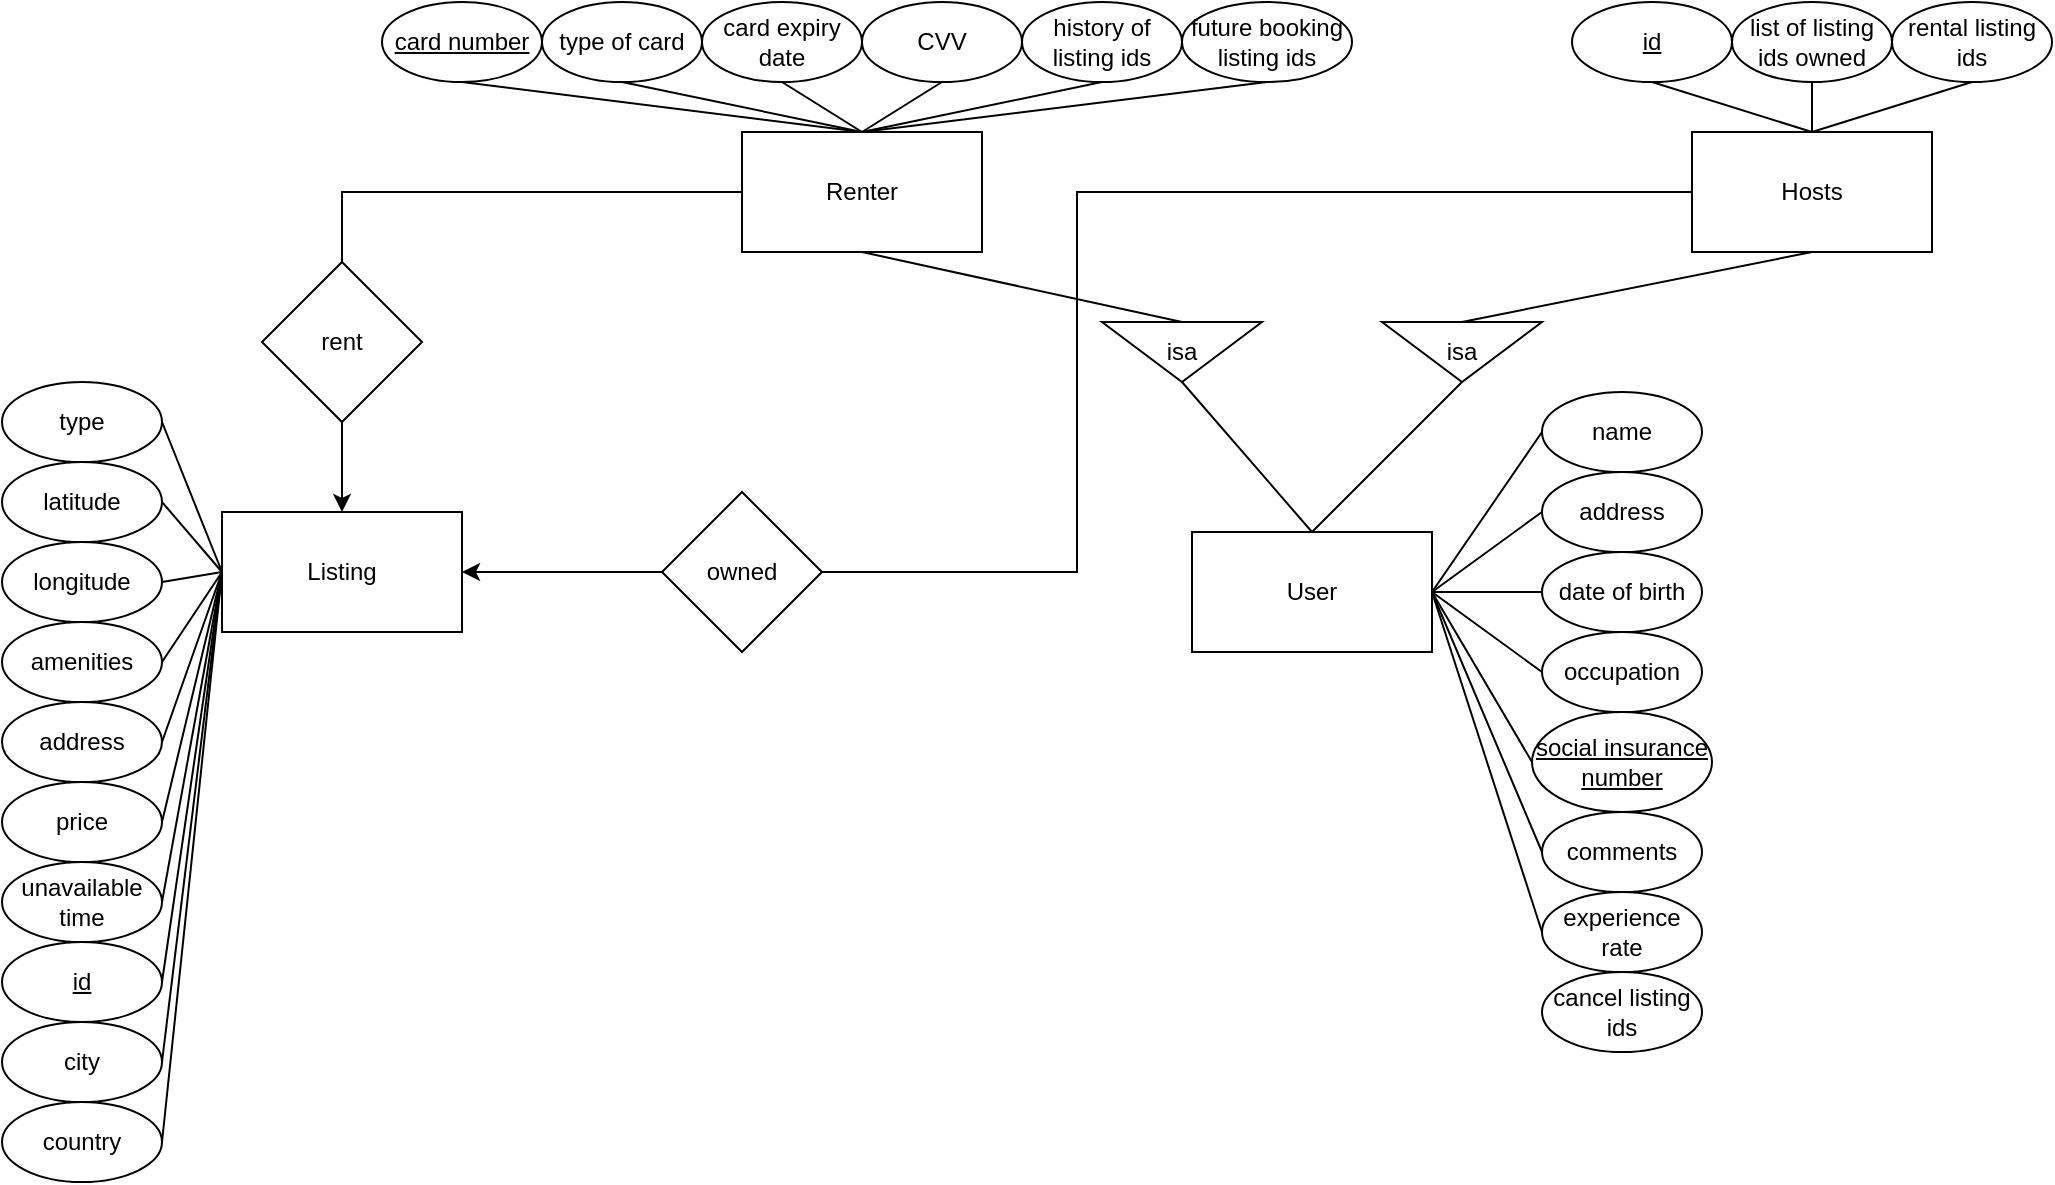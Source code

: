 <mxfile version="10.8.9" type="device"><diagram id="8yRzWXNjSJXslQSQB66t" name="Page-1"><mxGraphModel dx="1116" dy="631" grid="1" gridSize="10" guides="1" tooltips="1" connect="1" arrows="1" fold="1" page="1" pageScale="1" pageWidth="1800" pageHeight="1000" math="0" shadow="0"><root><mxCell id="0"/><mxCell id="1" parent="0"/><mxCell id="qdFnfssBKLaW0PvPbgEs-1" value="Listing" style="rounded=0;whiteSpace=wrap;html=1;" parent="1" vertex="1"><mxGeometry x="250" y="385" width="120" height="60" as="geometry"/></mxCell><mxCell id="qdFnfssBKLaW0PvPbgEs-2" value="type" style="ellipse;whiteSpace=wrap;html=1;" parent="1" vertex="1"><mxGeometry x="140" y="320" width="80" height="40" as="geometry"/></mxCell><mxCell id="qdFnfssBKLaW0PvPbgEs-3" value="latitude" style="ellipse;whiteSpace=wrap;html=1;" parent="1" vertex="1"><mxGeometry x="140" y="360" width="80" height="40" as="geometry"/></mxCell><mxCell id="qdFnfssBKLaW0PvPbgEs-4" value="longitude" style="ellipse;whiteSpace=wrap;html=1;" parent="1" vertex="1"><mxGeometry x="140" y="400" width="80" height="40" as="geometry"/></mxCell><mxCell id="qdFnfssBKLaW0PvPbgEs-5" value="amenities" style="ellipse;whiteSpace=wrap;html=1;" parent="1" vertex="1"><mxGeometry x="140" y="440" width="80" height="40" as="geometry"/></mxCell><mxCell id="qdFnfssBKLaW0PvPbgEs-6" value="" style="endArrow=none;html=1;entryX=0;entryY=0.5;entryDx=0;entryDy=0;exitX=1;exitY=0.5;exitDx=0;exitDy=0;" parent="1" source="qdFnfssBKLaW0PvPbgEs-2" target="qdFnfssBKLaW0PvPbgEs-1" edge="1"><mxGeometry width="50" height="50" relative="1" as="geometry"><mxPoint x="220" y="355" as="sourcePoint"/><mxPoint x="190" y="515" as="targetPoint"/></mxGeometry></mxCell><mxCell id="qdFnfssBKLaW0PvPbgEs-7" value="" style="endArrow=none;html=1;exitX=1;exitY=0.5;exitDx=0;exitDy=0;entryX=0;entryY=0.5;entryDx=0;entryDy=0;" parent="1" source="qdFnfssBKLaW0PvPbgEs-3" target="qdFnfssBKLaW0PvPbgEs-1" edge="1"><mxGeometry width="50" height="50" relative="1" as="geometry"><mxPoint x="220" y="395" as="sourcePoint"/><mxPoint x="240" y="455" as="targetPoint"/></mxGeometry></mxCell><mxCell id="qdFnfssBKLaW0PvPbgEs-8" value="" style="endArrow=none;html=1;exitX=1;exitY=0.5;exitDx=0;exitDy=0;entryX=0;entryY=0.5;entryDx=0;entryDy=0;" parent="1" source="qdFnfssBKLaW0PvPbgEs-4" target="qdFnfssBKLaW0PvPbgEs-1" edge="1"><mxGeometry width="50" height="50" relative="1" as="geometry"><mxPoint x="220" y="435" as="sourcePoint"/><mxPoint x="260" y="425" as="targetPoint"/></mxGeometry></mxCell><mxCell id="qdFnfssBKLaW0PvPbgEs-9" value="" style="endArrow=none;html=1;exitX=1;exitY=0.5;exitDx=0;exitDy=0;entryX=0;entryY=0.5;entryDx=0;entryDy=0;" parent="1" source="qdFnfssBKLaW0PvPbgEs-5" target="qdFnfssBKLaW0PvPbgEs-1" edge="1"><mxGeometry width="50" height="50" relative="1" as="geometry"><mxPoint x="220" y="475" as="sourcePoint"/><mxPoint x="260" y="475" as="targetPoint"/></mxGeometry></mxCell><mxCell id="qdFnfssBKLaW0PvPbgEs-17" value="address&lt;br&gt;" style="ellipse;whiteSpace=wrap;html=1;" parent="1" vertex="1"><mxGeometry x="140" y="480" width="80" height="40" as="geometry"/></mxCell><mxCell id="qdFnfssBKLaW0PvPbgEs-18" value="" style="endArrow=none;html=1;entryX=0;entryY=0.5;entryDx=0;entryDy=0;exitX=1;exitY=0.5;exitDx=0;exitDy=0;" parent="1" source="qdFnfssBKLaW0PvPbgEs-17" target="qdFnfssBKLaW0PvPbgEs-1" edge="1"><mxGeometry width="50" height="50" relative="1" as="geometry"><mxPoint x="-110" y="695" as="sourcePoint"/><mxPoint x="-60" y="645" as="targetPoint"/></mxGeometry></mxCell><mxCell id="qdFnfssBKLaW0PvPbgEs-19" value="price&lt;br&gt;" style="ellipse;whiteSpace=wrap;html=1;" parent="1" vertex="1"><mxGeometry x="140" y="520" width="80" height="40" as="geometry"/></mxCell><mxCell id="qdFnfssBKLaW0PvPbgEs-20" value="unavailable time&lt;br&gt;" style="ellipse;whiteSpace=wrap;html=1;" parent="1" vertex="1"><mxGeometry x="140" y="560" width="80" height="40" as="geometry"/></mxCell><mxCell id="qdFnfssBKLaW0PvPbgEs-21" value="" style="endArrow=none;html=1;exitX=1;exitY=0.5;exitDx=0;exitDy=0;entryX=0;entryY=0.5;entryDx=0;entryDy=0;" parent="1" source="qdFnfssBKLaW0PvPbgEs-19" target="qdFnfssBKLaW0PvPbgEs-1" edge="1"><mxGeometry width="50" height="50" relative="1" as="geometry"><mxPoint x="230" y="510" as="sourcePoint"/><mxPoint x="290" y="485" as="targetPoint"/></mxGeometry></mxCell><mxCell id="qdFnfssBKLaW0PvPbgEs-22" value="" style="endArrow=none;html=1;entryX=0;entryY=0.5;entryDx=0;entryDy=0;exitX=1;exitY=0.5;exitDx=0;exitDy=0;" parent="1" source="qdFnfssBKLaW0PvPbgEs-20" target="qdFnfssBKLaW0PvPbgEs-1" edge="1"><mxGeometry width="50" height="50" relative="1" as="geometry"><mxPoint x="240" y="520" as="sourcePoint"/><mxPoint x="270" y="435" as="targetPoint"/></mxGeometry></mxCell><mxCell id="qdFnfssBKLaW0PvPbgEs-23" value="User" style="rounded=0;whiteSpace=wrap;html=1;" parent="1" vertex="1"><mxGeometry x="735" y="395" width="120" height="60" as="geometry"/></mxCell><mxCell id="qdFnfssBKLaW0PvPbgEs-27" value="name" style="ellipse;whiteSpace=wrap;html=1;" parent="1" vertex="1"><mxGeometry x="910" y="325" width="80" height="40" as="geometry"/></mxCell><mxCell id="qdFnfssBKLaW0PvPbgEs-28" value="address" style="ellipse;whiteSpace=wrap;html=1;" parent="1" vertex="1"><mxGeometry x="910" y="365" width="80" height="40" as="geometry"/></mxCell><mxCell id="qdFnfssBKLaW0PvPbgEs-29" value="date of birth" style="ellipse;whiteSpace=wrap;html=1;" parent="1" vertex="1"><mxGeometry x="910" y="405" width="80" height="40" as="geometry"/></mxCell><mxCell id="qdFnfssBKLaW0PvPbgEs-30" value="&lt;u&gt;social insurance number&lt;/u&gt;" style="ellipse;whiteSpace=wrap;html=1;" parent="1" vertex="1"><mxGeometry x="905" y="485" width="90" height="50" as="geometry"/></mxCell><mxCell id="qdFnfssBKLaW0PvPbgEs-31" value="occupation" style="ellipse;whiteSpace=wrap;html=1;" parent="1" vertex="1"><mxGeometry x="910" y="445" width="80" height="40" as="geometry"/></mxCell><mxCell id="qdFnfssBKLaW0PvPbgEs-33" value="" style="endArrow=none;html=1;entryX=1;entryY=0.5;entryDx=0;entryDy=0;exitX=0;exitY=0.5;exitDx=0;exitDy=0;" parent="1" source="qdFnfssBKLaW0PvPbgEs-29" target="qdFnfssBKLaW0PvPbgEs-23" edge="1"><mxGeometry width="50" height="50" relative="1" as="geometry"><mxPoint x="355" y="365" as="sourcePoint"/><mxPoint x="385" y="440" as="targetPoint"/></mxGeometry></mxCell><mxCell id="qdFnfssBKLaW0PvPbgEs-34" value="" style="endArrow=none;html=1;entryX=1;entryY=0.5;entryDx=0;entryDy=0;exitX=0;exitY=0.5;exitDx=0;exitDy=0;" parent="1" source="qdFnfssBKLaW0PvPbgEs-28" target="qdFnfssBKLaW0PvPbgEs-23" edge="1"><mxGeometry width="50" height="50" relative="1" as="geometry"><mxPoint x="365" y="375" as="sourcePoint"/><mxPoint x="395" y="450" as="targetPoint"/></mxGeometry></mxCell><mxCell id="qdFnfssBKLaW0PvPbgEs-35" value="" style="endArrow=none;html=1;entryX=1;entryY=0.5;entryDx=0;entryDy=0;exitX=0;exitY=0.5;exitDx=0;exitDy=0;" parent="1" source="qdFnfssBKLaW0PvPbgEs-27" target="qdFnfssBKLaW0PvPbgEs-23" edge="1"><mxGeometry width="50" height="50" relative="1" as="geometry"><mxPoint x="785" y="490" as="sourcePoint"/><mxPoint x="815" y="565" as="targetPoint"/></mxGeometry></mxCell><mxCell id="qdFnfssBKLaW0PvPbgEs-36" value="" style="endArrow=none;html=1;entryX=1;entryY=0.5;entryDx=0;entryDy=0;exitX=0;exitY=0.5;exitDx=0;exitDy=0;" parent="1" source="qdFnfssBKLaW0PvPbgEs-31" target="qdFnfssBKLaW0PvPbgEs-23" edge="1"><mxGeometry width="50" height="50" relative="1" as="geometry"><mxPoint x="725" y="500" as="sourcePoint"/><mxPoint x="755" y="575" as="targetPoint"/></mxGeometry></mxCell><mxCell id="qdFnfssBKLaW0PvPbgEs-37" value="" style="endArrow=none;html=1;entryX=1;entryY=0.5;entryDx=0;entryDy=0;exitX=0;exitY=0.5;exitDx=0;exitDy=0;" parent="1" source="qdFnfssBKLaW0PvPbgEs-30" target="qdFnfssBKLaW0PvPbgEs-23" edge="1"><mxGeometry width="50" height="50" relative="1" as="geometry"><mxPoint x="395" y="405" as="sourcePoint"/><mxPoint x="425" y="480" as="targetPoint"/></mxGeometry></mxCell><mxCell id="qdFnfssBKLaW0PvPbgEs-38" value="isa" style="triangle;whiteSpace=wrap;html=1;direction=south;" parent="1" vertex="1"><mxGeometry x="690" y="290" width="80" height="30" as="geometry"/></mxCell><mxCell id="qdFnfssBKLaW0PvPbgEs-39" value="isa" style="triangle;whiteSpace=wrap;html=1;direction=south;" parent="1" vertex="1"><mxGeometry x="830" y="290" width="80" height="30" as="geometry"/></mxCell><mxCell id="dVNFy9tgDTbAREy-nSuJ-15" style="edgeStyle=orthogonalEdgeStyle;rounded=0;orthogonalLoop=1;jettySize=auto;html=1;exitX=0;exitY=0.5;exitDx=0;exitDy=0;entryX=0.5;entryY=0;entryDx=0;entryDy=0;" edge="1" parent="1" source="qdFnfssBKLaW0PvPbgEs-45" target="qdFnfssBKLaW0PvPbgEs-1"><mxGeometry relative="1" as="geometry"/></mxCell><mxCell id="qdFnfssBKLaW0PvPbgEs-45" value="Renter" style="rounded=0;whiteSpace=wrap;html=1;" parent="1" vertex="1"><mxGeometry x="510" y="195" width="120" height="60" as="geometry"/></mxCell><mxCell id="dVNFy9tgDTbAREy-nSuJ-16" style="edgeStyle=orthogonalEdgeStyle;rounded=0;orthogonalLoop=1;jettySize=auto;html=1;exitX=0;exitY=0.5;exitDx=0;exitDy=0;entryX=1;entryY=0.5;entryDx=0;entryDy=0;" edge="1" parent="1" source="qdFnfssBKLaW0PvPbgEs-46" target="qdFnfssBKLaW0PvPbgEs-1"><mxGeometry relative="1" as="geometry"/></mxCell><mxCell id="qdFnfssBKLaW0PvPbgEs-46" value="Hosts" style="rounded=0;whiteSpace=wrap;html=1;" parent="1" vertex="1"><mxGeometry x="985" y="195" width="120" height="60" as="geometry"/></mxCell><mxCell id="qdFnfssBKLaW0PvPbgEs-50" value="&lt;u&gt;card number&lt;/u&gt;" style="ellipse;whiteSpace=wrap;html=1;" parent="1" vertex="1"><mxGeometry x="330" y="130" width="80" height="40" as="geometry"/></mxCell><mxCell id="qdFnfssBKLaW0PvPbgEs-51" value="type of card" style="ellipse;whiteSpace=wrap;html=1;" parent="1" vertex="1"><mxGeometry x="410" y="130" width="80" height="40" as="geometry"/></mxCell><mxCell id="qdFnfssBKLaW0PvPbgEs-52" value="" style="endArrow=none;html=1;entryX=0.5;entryY=1;entryDx=0;entryDy=0;exitX=0;exitY=0.5;exitDx=0;exitDy=0;" parent="1" source="qdFnfssBKLaW0PvPbgEs-38" target="qdFnfssBKLaW0PvPbgEs-45" edge="1"><mxGeometry width="50" height="50" relative="1" as="geometry"><mxPoint x="730" y="290" as="sourcePoint"/><mxPoint x="205" y="680" as="targetPoint"/></mxGeometry></mxCell><mxCell id="qdFnfssBKLaW0PvPbgEs-53" value="" style="endArrow=none;html=1;entryX=0.5;entryY=1;entryDx=0;entryDy=0;exitX=0;exitY=0.5;exitDx=0;exitDy=0;" parent="1" source="qdFnfssBKLaW0PvPbgEs-39" target="qdFnfssBKLaW0PvPbgEs-46" edge="1"><mxGeometry width="50" height="50" relative="1" as="geometry"><mxPoint x="900" y="280" as="sourcePoint"/><mxPoint x="740" y="265" as="targetPoint"/></mxGeometry></mxCell><mxCell id="qdFnfssBKLaW0PvPbgEs-54" value="" style="endArrow=none;html=1;exitX=0.5;exitY=0;exitDx=0;exitDy=0;entryX=1;entryY=0.5;entryDx=0;entryDy=0;" parent="1" source="qdFnfssBKLaW0PvPbgEs-23" target="qdFnfssBKLaW0PvPbgEs-39" edge="1"><mxGeometry width="50" height="50" relative="1" as="geometry"><mxPoint x="910" y="270" as="sourcePoint"/><mxPoint x="885" y="310" as="targetPoint"/></mxGeometry></mxCell><mxCell id="qdFnfssBKLaW0PvPbgEs-55" value="" style="endArrow=none;html=1;exitX=0.5;exitY=0;exitDx=0;exitDy=0;entryX=1;entryY=0.5;entryDx=0;entryDy=0;" parent="1" source="qdFnfssBKLaW0PvPbgEs-23" target="qdFnfssBKLaW0PvPbgEs-38" edge="1"><mxGeometry width="50" height="50" relative="1" as="geometry"><mxPoint x="670" y="397.5" as="sourcePoint"/><mxPoint x="730" y="350" as="targetPoint"/></mxGeometry></mxCell><mxCell id="qdFnfssBKLaW0PvPbgEs-58" value="" style="endArrow=none;html=1;entryX=0.5;entryY=1;entryDx=0;entryDy=0;exitX=0.5;exitY=0;exitDx=0;exitDy=0;" parent="1" source="qdFnfssBKLaW0PvPbgEs-45" target="qdFnfssBKLaW0PvPbgEs-50" edge="1"><mxGeometry width="50" height="50" relative="1" as="geometry"><mxPoint x="585" y="295" as="sourcePoint"/><mxPoint x="635" y="245" as="targetPoint"/></mxGeometry></mxCell><mxCell id="qdFnfssBKLaW0PvPbgEs-59" value="" style="endArrow=none;html=1;entryX=0.5;entryY=1;entryDx=0;entryDy=0;exitX=0.5;exitY=0;exitDx=0;exitDy=0;" parent="1" source="qdFnfssBKLaW0PvPbgEs-45" target="qdFnfssBKLaW0PvPbgEs-51" edge="1"><mxGeometry width="50" height="50" relative="1" as="geometry"><mxPoint x="85" y="730" as="sourcePoint"/><mxPoint x="135" y="680" as="targetPoint"/></mxGeometry></mxCell><mxCell id="qdFnfssBKLaW0PvPbgEs-60" value="card expiry date" style="ellipse;whiteSpace=wrap;html=1;" parent="1" vertex="1"><mxGeometry x="490" y="130" width="80" height="40" as="geometry"/></mxCell><mxCell id="qdFnfssBKLaW0PvPbgEs-61" value="" style="endArrow=none;html=1;entryX=0.5;entryY=0;entryDx=0;entryDy=0;exitX=0.5;exitY=1;exitDx=0;exitDy=0;" parent="1" source="qdFnfssBKLaW0PvPbgEs-60" target="qdFnfssBKLaW0PvPbgEs-45" edge="1"><mxGeometry width="50" height="50" relative="1" as="geometry"><mxPoint x="535" y="217.5" as="sourcePoint"/><mxPoint x="565" y="292.5" as="targetPoint"/></mxGeometry></mxCell><mxCell id="qdFnfssBKLaW0PvPbgEs-62" value="CVV" style="ellipse;whiteSpace=wrap;html=1;" parent="1" vertex="1"><mxGeometry x="570" y="130" width="80" height="40" as="geometry"/></mxCell><mxCell id="qdFnfssBKLaW0PvPbgEs-63" value="" style="endArrow=none;html=1;entryX=0.5;entryY=1;entryDx=0;entryDy=0;exitX=0.5;exitY=0;exitDx=0;exitDy=0;" parent="1" source="qdFnfssBKLaW0PvPbgEs-45" target="qdFnfssBKLaW0PvPbgEs-62" edge="1"><mxGeometry width="50" height="50" relative="1" as="geometry"><mxPoint x="575" y="280" as="sourcePoint"/><mxPoint x="625" y="230" as="targetPoint"/></mxGeometry></mxCell><mxCell id="qdFnfssBKLaW0PvPbgEs-65" value="history of listing ids" style="ellipse;whiteSpace=wrap;html=1;" parent="1" vertex="1"><mxGeometry x="650" y="130" width="80" height="40" as="geometry"/></mxCell><mxCell id="qdFnfssBKLaW0PvPbgEs-66" value="" style="endArrow=none;html=1;entryX=0.5;entryY=1;entryDx=0;entryDy=0;exitX=0.5;exitY=0;exitDx=0;exitDy=0;" parent="1" source="qdFnfssBKLaW0PvPbgEs-45" target="qdFnfssBKLaW0PvPbgEs-65" edge="1"><mxGeometry width="50" height="50" relative="1" as="geometry"><mxPoint x="625" y="402.5" as="sourcePoint"/><mxPoint x="655" y="237.5" as="targetPoint"/></mxGeometry></mxCell><mxCell id="qdFnfssBKLaW0PvPbgEs-67" value="list of listing ids owned" style="ellipse;whiteSpace=wrap;html=1;" parent="1" vertex="1"><mxGeometry x="1005" y="130" width="80" height="40" as="geometry"/></mxCell><mxCell id="qdFnfssBKLaW0PvPbgEs-68" value="rental listing ids" style="ellipse;whiteSpace=wrap;html=1;" parent="1" vertex="1"><mxGeometry x="1085" y="130" width="80" height="40" as="geometry"/></mxCell><mxCell id="qdFnfssBKLaW0PvPbgEs-69" value="" style="endArrow=none;html=1;entryX=0.5;entryY=1;entryDx=0;entryDy=0;exitX=0.5;exitY=0;exitDx=0;exitDy=0;" parent="1" source="qdFnfssBKLaW0PvPbgEs-46" target="qdFnfssBKLaW0PvPbgEs-68" edge="1"><mxGeometry width="50" height="50" relative="1" as="geometry"><mxPoint x="740" y="205" as="sourcePoint"/><mxPoint x="765" y="180" as="targetPoint"/></mxGeometry></mxCell><mxCell id="qdFnfssBKLaW0PvPbgEs-70" value="" style="endArrow=none;html=1;entryX=0.5;entryY=1;entryDx=0;entryDy=0;exitX=0.5;exitY=0;exitDx=0;exitDy=0;" parent="1" source="qdFnfssBKLaW0PvPbgEs-46" target="qdFnfssBKLaW0PvPbgEs-67" edge="1"><mxGeometry width="50" height="50" relative="1" as="geometry"><mxPoint x="875" y="200" as="sourcePoint"/><mxPoint x="945" y="180" as="targetPoint"/></mxGeometry></mxCell><mxCell id="qdFnfssBKLaW0PvPbgEs-72" value="comments" style="ellipse;whiteSpace=wrap;html=1;" parent="1" vertex="1"><mxGeometry x="910" y="535" width="80" height="40" as="geometry"/></mxCell><mxCell id="qdFnfssBKLaW0PvPbgEs-73" value="experience rate" style="ellipse;whiteSpace=wrap;html=1;" parent="1" vertex="1"><mxGeometry x="910" y="575" width="80" height="40" as="geometry"/></mxCell><mxCell id="qdFnfssBKLaW0PvPbgEs-74" value="" style="endArrow=none;html=1;entryX=1;entryY=0.5;entryDx=0;entryDy=0;exitX=0;exitY=0.5;exitDx=0;exitDy=0;" parent="1" source="qdFnfssBKLaW0PvPbgEs-72" target="qdFnfssBKLaW0PvPbgEs-23" edge="1"><mxGeometry width="50" height="50" relative="1" as="geometry"><mxPoint x="885" y="567.5" as="sourcePoint"/><mxPoint x="835" y="482.5" as="targetPoint"/></mxGeometry></mxCell><mxCell id="qdFnfssBKLaW0PvPbgEs-75" value="" style="endArrow=none;html=1;entryX=1;entryY=0.5;entryDx=0;entryDy=0;exitX=0;exitY=0.5;exitDx=0;exitDy=0;" parent="1" source="qdFnfssBKLaW0PvPbgEs-73" target="qdFnfssBKLaW0PvPbgEs-23" edge="1"><mxGeometry width="50" height="50" relative="1" as="geometry"><mxPoint x="815" y="610" as="sourcePoint"/><mxPoint x="765" y="525" as="targetPoint"/></mxGeometry></mxCell><mxCell id="dVNFy9tgDTbAREy-nSuJ-1" value="&lt;u&gt;id&lt;/u&gt;" style="ellipse;whiteSpace=wrap;html=1;" vertex="1" parent="1"><mxGeometry x="140" y="600" width="80" height="40" as="geometry"/></mxCell><mxCell id="dVNFy9tgDTbAREy-nSuJ-4" value="" style="endArrow=none;html=1;entryX=0;entryY=0.5;entryDx=0;entryDy=0;exitX=1;exitY=0.5;exitDx=0;exitDy=0;" edge="1" parent="1" source="dVNFy9tgDTbAREy-nSuJ-1" target="qdFnfssBKLaW0PvPbgEs-1"><mxGeometry width="50" height="50" relative="1" as="geometry"><mxPoint x="229.833" y="589.833" as="sourcePoint"/><mxPoint x="259.833" y="424.833" as="targetPoint"/></mxGeometry></mxCell><mxCell id="dVNFy9tgDTbAREy-nSuJ-6" value="cancel listing ids" style="ellipse;whiteSpace=wrap;html=1;" vertex="1" parent="1"><mxGeometry x="910" y="615" width="80" height="40" as="geometry"/></mxCell><mxCell id="dVNFy9tgDTbAREy-nSuJ-7" value="future booking listing ids" style="ellipse;whiteSpace=wrap;html=1;" vertex="1" parent="1"><mxGeometry x="730" y="130" width="85" height="40" as="geometry"/></mxCell><mxCell id="dVNFy9tgDTbAREy-nSuJ-8" value="" style="endArrow=none;html=1;entryX=0.5;entryY=1;entryDx=0;entryDy=0;exitX=0.5;exitY=0;exitDx=0;exitDy=0;" edge="1" parent="1" source="qdFnfssBKLaW0PvPbgEs-45" target="dVNFy9tgDTbAREy-nSuJ-7"><mxGeometry width="50" height="50" relative="1" as="geometry"><mxPoint x="739.833" y="204.833" as="sourcePoint"/><mxPoint x="699.833" y="179.833" as="targetPoint"/></mxGeometry></mxCell><mxCell id="dVNFy9tgDTbAREy-nSuJ-9" value="&lt;u&gt;id&lt;/u&gt;" style="ellipse;whiteSpace=wrap;html=1;" vertex="1" parent="1"><mxGeometry x="925" y="130" width="80" height="40" as="geometry"/></mxCell><mxCell id="dVNFy9tgDTbAREy-nSuJ-10" value="" style="endArrow=none;html=1;entryX=0.5;entryY=1;entryDx=0;entryDy=0;exitX=0.5;exitY=0;exitDx=0;exitDy=0;" edge="1" parent="1" source="qdFnfssBKLaW0PvPbgEs-46" target="dVNFy9tgDTbAREy-nSuJ-9"><mxGeometry width="50" height="50" relative="1" as="geometry"><mxPoint x="1054.833" y="204.833" as="sourcePoint"/><mxPoint x="1079.833" y="179.833" as="targetPoint"/></mxGeometry></mxCell><mxCell id="dVNFy9tgDTbAREy-nSuJ-11" value="city" style="ellipse;whiteSpace=wrap;html=1;" vertex="1" parent="1"><mxGeometry x="140" y="640" width="80" height="40" as="geometry"/></mxCell><mxCell id="dVNFy9tgDTbAREy-nSuJ-12" value="country" style="ellipse;whiteSpace=wrap;html=1;" vertex="1" parent="1"><mxGeometry x="140" y="680" width="80" height="40" as="geometry"/></mxCell><mxCell id="dVNFy9tgDTbAREy-nSuJ-13" value="" style="endArrow=none;html=1;entryX=0;entryY=0.5;entryDx=0;entryDy=0;exitX=1;exitY=0.5;exitDx=0;exitDy=0;" edge="1" parent="1" source="dVNFy9tgDTbAREy-nSuJ-11" target="qdFnfssBKLaW0PvPbgEs-1"><mxGeometry width="50" height="50" relative="1" as="geometry"><mxPoint x="229.833" y="629.833" as="sourcePoint"/><mxPoint x="259.833" y="424.833" as="targetPoint"/></mxGeometry></mxCell><mxCell id="dVNFy9tgDTbAREy-nSuJ-14" value="" style="endArrow=none;html=1;entryX=0;entryY=0.5;entryDx=0;entryDy=0;exitX=1;exitY=0.5;exitDx=0;exitDy=0;" edge="1" parent="1" source="dVNFy9tgDTbAREy-nSuJ-12" target="qdFnfssBKLaW0PvPbgEs-1"><mxGeometry width="50" height="50" relative="1" as="geometry"><mxPoint x="229.833" y="669.833" as="sourcePoint"/><mxPoint x="259.833" y="424.833" as="targetPoint"/></mxGeometry></mxCell><mxCell id="dVNFy9tgDTbAREy-nSuJ-17" value="rent" style="rhombus;whiteSpace=wrap;html=1;" vertex="1" parent="1"><mxGeometry x="270" y="260" width="80" height="80" as="geometry"/></mxCell><mxCell id="dVNFy9tgDTbAREy-nSuJ-18" value="owned" style="rhombus;whiteSpace=wrap;html=1;" vertex="1" parent="1"><mxGeometry x="470" y="375" width="80" height="80" as="geometry"/></mxCell></root></mxGraphModel></diagram></mxfile>